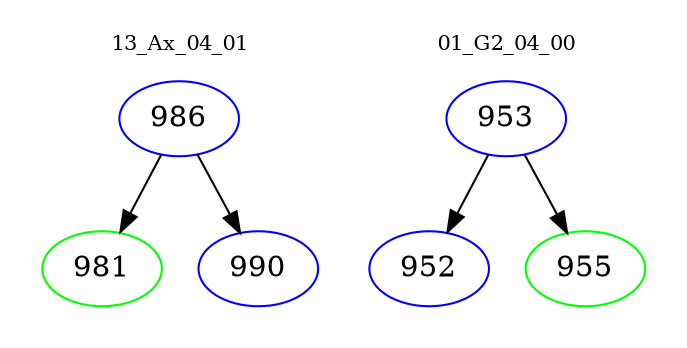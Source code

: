 digraph{
subgraph cluster_0 {
color = white
label = "13_Ax_04_01";
fontsize=10;
T0_986 [label="986", color="blue"]
T0_986 -> T0_981 [color="black"]
T0_981 [label="981", color="green"]
T0_986 -> T0_990 [color="black"]
T0_990 [label="990", color="blue"]
}
subgraph cluster_1 {
color = white
label = "01_G2_04_00";
fontsize=10;
T1_953 [label="953", color="blue"]
T1_953 -> T1_952 [color="black"]
T1_952 [label="952", color="blue"]
T1_953 -> T1_955 [color="black"]
T1_955 [label="955", color="green"]
}
}
